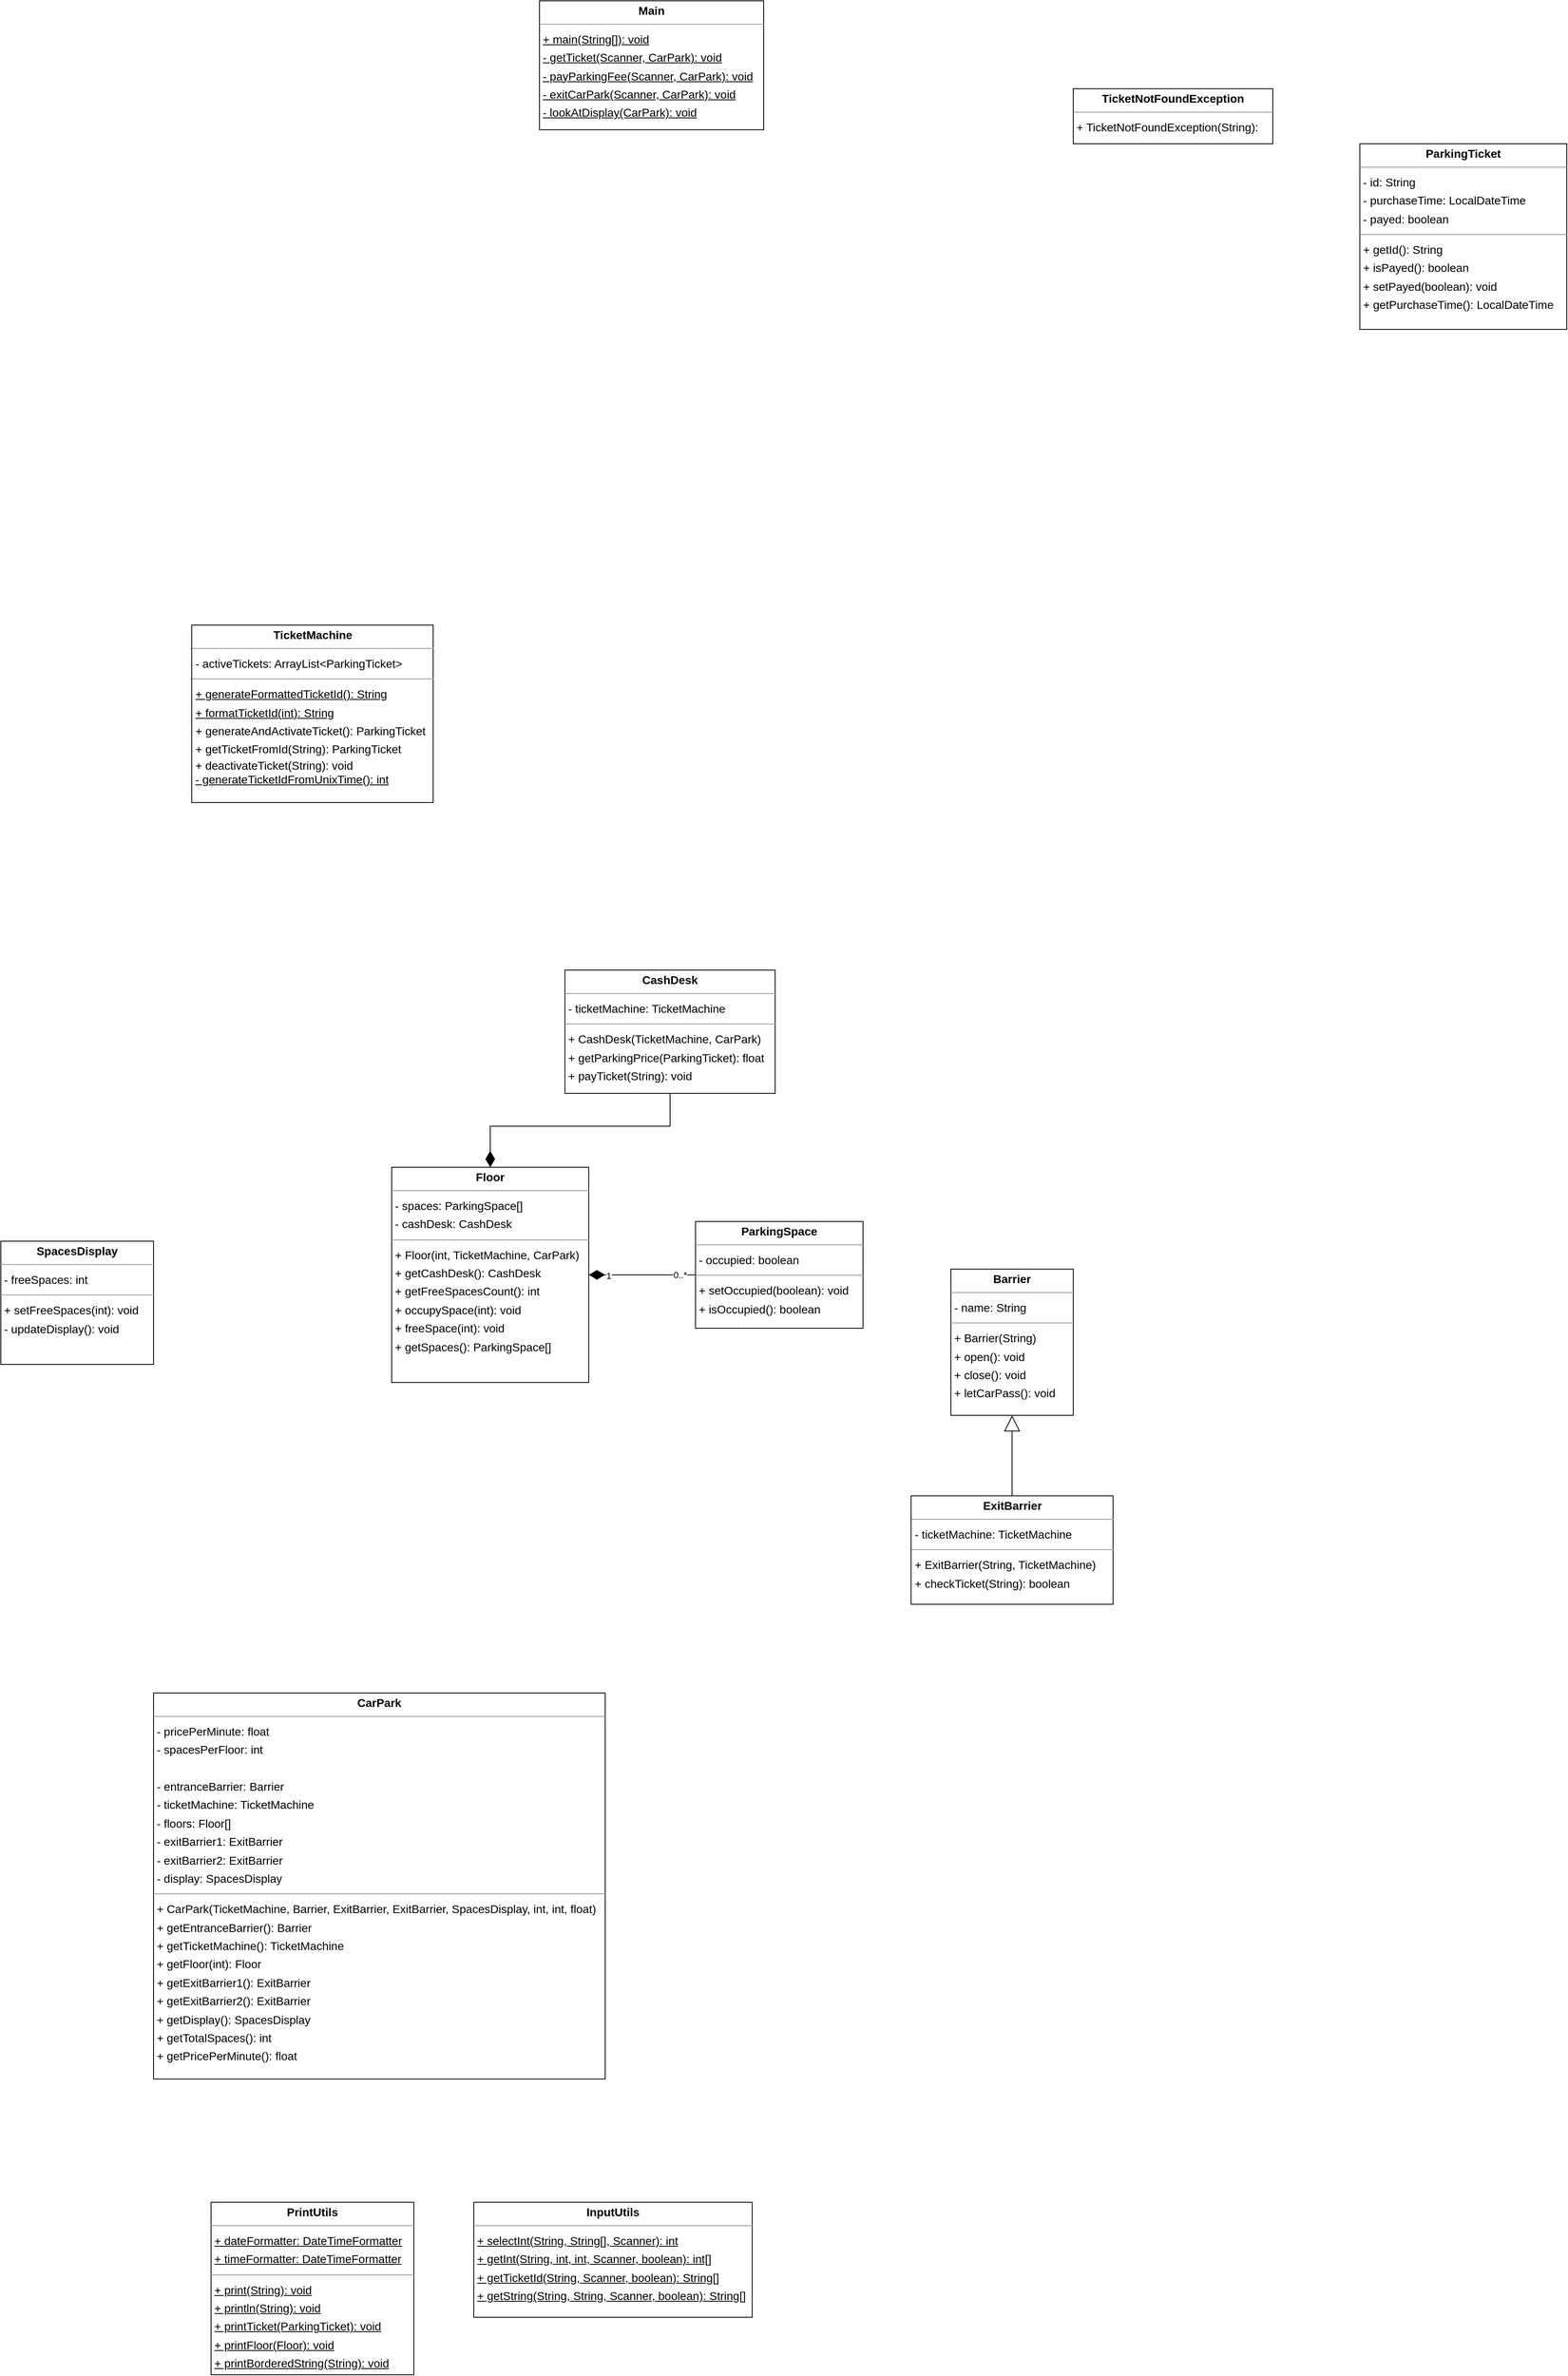 <mxfile version="24.7.7">
  <diagram id="WN4tLgsPIc9OiVL17lst" name="Page-1">
    <mxGraphModel dx="2573" dy="333" grid="1" gridSize="10" guides="1" tooltips="1" connect="1" arrows="1" fold="1" page="0" pageScale="1" pageWidth="1169" pageHeight="827" background="none" math="0" shadow="0">
      <root>
        <mxCell id="0" />
        <mxCell id="1" parent="0" />
        <mxCell id="node10" value="&lt;p style=&quot;margin:0px;margin-top:4px;text-align:center;&quot;&gt;&lt;b&gt;Barrier&lt;/b&gt;&lt;/p&gt;&lt;hr size=&quot;1&quot;&gt;&lt;p style=&quot;margin:0 0 0 4px;line-height:1.6;&quot;&gt;- name: String&lt;/p&gt;&lt;hr size=&quot;1&quot;&gt;&lt;p style=&quot;margin:0 0 0 4px;line-height:1.6;&quot;&gt;+ Barrier(String)&lt;br&gt;&lt;/p&gt;&lt;p style=&quot;margin:0 0 0 4px;line-height:1.6;&quot;&gt;+ open(): void&lt;br&gt;+ close(): void&lt;br&gt;+ letCarPass(): void&lt;/p&gt;" style="verticalAlign=top;align=left;overflow=fill;fontSize=14;fontFamily=Helvetica;html=1;rounded=0;shadow=0;comic=0;labelBackgroundColor=none;strokeWidth=1;" parent="1" vertex="1">
          <mxGeometry x="-569" y="1554" width="149" height="178" as="geometry" />
        </mxCell>
        <mxCell id="node8" value="&lt;p style=&quot;margin:0px;margin-top:4px;text-align:center;&quot;&gt;&lt;b&gt;CarPark&lt;/b&gt;&lt;/p&gt;&lt;hr size=&quot;1&quot;&gt;&lt;p style=&quot;margin:0 0 0 4px;line-height:1.6;&quot;&gt;&lt;/p&gt;&lt;p style=&quot;margin:0 0 0 4px;line-height:1.6;&quot;&gt;- pricePerMinute: float&lt;/p&gt;&lt;p style=&quot;margin:0 0 0 4px;line-height:1.6;&quot;&gt;- spacesPerFloor: int&lt;/p&gt;&lt;p style=&quot;margin:0 0 0 4px;line-height:1.6;&quot;&gt;&lt;br&gt;&lt;/p&gt;&lt;p style=&quot;margin:0 0 0 4px;line-height:1.6;&quot;&gt;- entranceBarrier: Barrier&lt;/p&gt;&lt;p style=&quot;margin:0 0 0 4px;line-height:1.6;&quot;&gt;- ticketMachine: TicketMachine&lt;/p&gt;&lt;p style=&quot;margin:0 0 0 4px;line-height:1.6;&quot;&gt;- floors: Floor[]&lt;/p&gt;&lt;p style=&quot;margin:0 0 0 4px;line-height:1.6;&quot;&gt;- exitBarrier1: ExitBarrier&lt;/p&gt;&lt;p style=&quot;margin:0 0 0 4px;line-height:1.6;&quot;&gt;- exitBarrier2: ExitBarrier&lt;/p&gt;&lt;p style=&quot;margin:0 0 0 4px;line-height:1.6;&quot;&gt;- display: SpacesDisplay&lt;/p&gt;&lt;hr size=&quot;1&quot;&gt;&lt;p style=&quot;margin:0 0 0 4px;line-height:1.6;&quot;&gt;+ CarPark(TicketMachine, Barrier, ExitBarrier, ExitBarrier, SpacesDisplay, int, int, float)&lt;/p&gt;&lt;p style=&quot;margin:0 0 0 4px;line-height:1.6;&quot;&gt;+ getEntranceBarrier(): Barrier&lt;/p&gt;&lt;p style=&quot;margin:0 0 0 4px;line-height:1.6;&quot;&gt;+ getTicketMachine(): TicketMachine&lt;/p&gt;&lt;p style=&quot;margin:0 0 0 4px;line-height:1.6;&quot;&gt;+ getFloor(int): Floor&lt;/p&gt;&lt;p style=&quot;margin:0 0 0 4px;line-height:1.6;&quot;&gt;+ getExitBarrier1(): ExitBarrier&lt;/p&gt;&lt;p style=&quot;margin:0 0 0 4px;line-height:1.6;&quot;&gt;+ getExitBarrier2(): ExitBarrier&lt;/p&gt;&lt;p style=&quot;margin:0 0 0 4px;line-height:1.6;&quot;&gt;+ getDisplay(): SpacesDisplay&lt;/p&gt;&lt;p style=&quot;margin:0 0 0 4px;line-height:1.6;&quot;&gt;+ getTotalSpaces(): int&lt;/p&gt;&lt;p style=&quot;margin:0 0 0 4px;line-height:1.6;&quot;&gt;+ getPricePerMinute(): float&lt;/p&gt;" style="verticalAlign=top;align=left;overflow=fill;fontSize=14;fontFamily=Helvetica;html=1;rounded=0;shadow=0;comic=0;labelBackgroundColor=none;strokeWidth=1;" parent="1" vertex="1">
          <mxGeometry x="-1540" y="2070" width="550" height="470" as="geometry" />
        </mxCell>
        <mxCell id="node9" value="&lt;p style=&quot;margin:0px;margin-top:4px;text-align:center;&quot;&gt;&lt;b&gt;CashDesk&lt;/b&gt;&lt;/p&gt;&lt;hr size=&quot;1&quot;&gt;&lt;p style=&quot;margin:0 0 0 4px;line-height:1.6;&quot;&gt;&lt;/p&gt;&lt;p style=&quot;margin:0 0 0 4px;line-height:1.6;&quot;&gt;- ticketMachine: TicketMachine&lt;/p&gt;&lt;hr size=&quot;1&quot;&gt;&lt;p style=&quot;margin:0 0 0 4px;line-height:1.6;&quot;&gt;+ CashDesk(TicketMachine, CarPark)&lt;/p&gt;&lt;p style=&quot;margin:0 0 0 4px;line-height:1.6;&quot;&gt;+ getParkingPrice(ParkingTicket): float&lt;br&gt;+ payTicket(String): void&lt;/p&gt;" style="verticalAlign=top;align=left;overflow=fill;fontSize=14;fontFamily=Helvetica;html=1;rounded=0;shadow=0;comic=0;labelBackgroundColor=none;strokeWidth=1;" parent="1" vertex="1">
          <mxGeometry x="-1039" y="1190" width="256" height="150" as="geometry" />
        </mxCell>
        <mxCell id="MpRvDz_S4he8FaEKzWim-2" style="edgeStyle=orthogonalEdgeStyle;rounded=0;orthogonalLoop=1;jettySize=auto;html=1;entryX=0.5;entryY=1;entryDx=0;entryDy=0;endArrow=block;endFill=0;endSize=17;" parent="1" source="node1" target="node10" edge="1">
          <mxGeometry relative="1" as="geometry" />
        </mxCell>
        <mxCell id="node1" value="&lt;p style=&quot;margin:0px;margin-top:4px;text-align:center;&quot;&gt;&lt;b&gt;ExitBarrier&lt;/b&gt;&lt;/p&gt;&lt;hr size=&quot;1&quot;&gt;&lt;p style=&quot;margin:0 0 0 4px;line-height:1.6;&quot;&gt;&lt;/p&gt;&lt;p style=&quot;margin:0 0 0 4px;line-height:1.6;&quot;&gt;- ticketMachine: TicketMachine&lt;/p&gt;&lt;hr size=&quot;1&quot;&gt;&lt;p style=&quot;margin:0 0 0 4px;line-height:1.6;&quot;&gt;+ ExitBarrier(String, TicketMachine)&lt;/p&gt;&lt;p style=&quot;margin:0 0 0 4px;line-height:1.6;&quot;&gt;+ checkTicket(String): boolean&lt;/p&gt;" style="verticalAlign=top;align=left;overflow=fill;fontSize=14;fontFamily=Helvetica;html=1;rounded=0;shadow=0;comic=0;labelBackgroundColor=none;strokeWidth=1;" parent="1" vertex="1">
          <mxGeometry x="-617.5" y="1830" width="246" height="132" as="geometry" />
        </mxCell>
        <mxCell id="MpRvDz_S4he8FaEKzWim-3" style="edgeStyle=orthogonalEdgeStyle;rounded=0;orthogonalLoop=1;jettySize=auto;html=1;entryX=0;entryY=0.5;entryDx=0;entryDy=0;startArrow=diamondThin;startFill=1;startSize=17;endArrow=none;endFill=0;" parent="1" source="node11" target="node12" edge="1">
          <mxGeometry relative="1" as="geometry" />
        </mxCell>
        <mxCell id="MpRvDz_S4he8FaEKzWim-4" value="1" style="edgeLabel;html=1;align=center;verticalAlign=middle;resizable=0;points=[];" parent="MpRvDz_S4he8FaEKzWim-3" vertex="1" connectable="0">
          <mxGeometry x="-0.641" y="-3" relative="1" as="geometry">
            <mxPoint y="-2" as="offset" />
          </mxGeometry>
        </mxCell>
        <mxCell id="MpRvDz_S4he8FaEKzWim-5" value="0..*" style="edgeLabel;html=1;align=center;verticalAlign=middle;resizable=0;points=[];" parent="MpRvDz_S4he8FaEKzWim-3" vertex="1" connectable="0">
          <mxGeometry x="0.71" y="-1" relative="1" as="geometry">
            <mxPoint y="-1" as="offset" />
          </mxGeometry>
        </mxCell>
        <mxCell id="MpRvDz_S4he8FaEKzWim-6" style="edgeStyle=orthogonalEdgeStyle;rounded=0;orthogonalLoop=1;jettySize=auto;html=1;entryX=0.5;entryY=1;entryDx=0;entryDy=0;startArrow=diamondThin;startFill=1;startSize=17;endArrow=none;endFill=0;" parent="1" source="node11" target="node9" edge="1">
          <mxGeometry relative="1" as="geometry" />
        </mxCell>
        <mxCell id="node11" value="&lt;p style=&quot;margin:0px;margin-top:4px;text-align:center;&quot;&gt;&lt;b&gt;Floor&lt;/b&gt;&lt;/p&gt;&lt;hr size=&quot;1&quot;&gt;&lt;p style=&quot;margin:0 0 0 4px;line-height:1.6;&quot;&gt;- spaces: ParkingSpace[]&lt;br&gt;- cashDesk: CashDesk&lt;/p&gt;&lt;hr size=&quot;1&quot;&gt;&lt;p style=&quot;margin:0 0 0 4px;line-height:1.6;&quot;&gt;+ Floor(int, TicketMachine, CarPark)&lt;br&gt;&lt;/p&gt;&lt;p style=&quot;margin:0 0 0 4px;line-height:1.6;&quot;&gt;+ getCashDesk(): CashDesk&lt;br&gt;+ getFreeSpacesCount(): int&lt;br&gt;+ occupySpace(int): void&lt;br&gt;+ freeSpace(int): void&lt;br&gt;+ getSpaces(): ParkingSpace[]&lt;/p&gt;" style="verticalAlign=top;align=left;overflow=fill;fontSize=14;fontFamily=Helvetica;html=1;rounded=0;shadow=0;comic=0;labelBackgroundColor=none;strokeWidth=1;" parent="1" vertex="1">
          <mxGeometry x="-1250" y="1430" width="240" height="262" as="geometry" />
        </mxCell>
        <mxCell id="node7" value="&lt;p style=&quot;margin:0px;margin-top:4px;text-align:center;&quot;&gt;&lt;b&gt;InputUtils&lt;/b&gt;&lt;/p&gt;&lt;hr size=&quot;1&quot;&gt;&lt;p style=&quot;margin:0 0 0 4px;line-height:1.6;&quot;&gt;&lt;u&gt;+ selectInt(String, String[], Scanner): int&lt;/u&gt;&lt;/p&gt;&lt;p style=&quot;margin:0 0 0 4px;line-height:1.6;&quot;&gt;&lt;u&gt;+ getInt(String, int, int, Scanner, boolean): int[]&lt;br&gt;&lt;/u&gt;&lt;/p&gt;&lt;p style=&quot;margin:0 0 0 4px;line-height:1.6;&quot;&gt;&lt;u&gt;+ getTicketId(String, Scanner, boolean): String[]&lt;br&gt;+ getString(String, String, Scanner, boolean): String[]&lt;/u&gt;&lt;br&gt;&lt;/p&gt;" style="verticalAlign=top;align=left;overflow=fill;fontSize=14;fontFamily=Helvetica;html=1;rounded=0;shadow=0;comic=0;labelBackgroundColor=none;strokeWidth=1;" parent="1" vertex="1">
          <mxGeometry x="-1150" y="2690" width="339" height="140" as="geometry" />
        </mxCell>
        <mxCell id="node0" value="&lt;p style=&quot;margin:0px;margin-top:4px;text-align:center;&quot;&gt;&lt;b&gt;Main&lt;/b&gt;&lt;/p&gt;&lt;hr size=&quot;1&quot;&gt;&lt;p style=&quot;margin:0 0 0 4px;line-height:1.6;&quot;&gt;&lt;u&gt;+ main(String[]): void&lt;br&gt;&lt;/u&gt;&lt;/p&gt;&lt;p style=&quot;margin:0 0 0 4px;line-height:1.6;&quot;&gt;&lt;u&gt;- getTicket(Scanner, CarPark): void&lt;br&gt;&lt;/u&gt;&lt;/p&gt;&lt;p style=&quot;margin:0 0 0 4px;line-height:1.6;&quot;&gt;&lt;u&gt;- payParkingFee(Scanner, CarPark): void&lt;br&gt;- exitCarPark(Scanner, CarPark): void&lt;/u&gt;&lt;/p&gt;&lt;p style=&quot;margin:0 0 0 4px;line-height:1.6;&quot;&gt;&lt;u&gt;- lookAtDisplay(CarPark): void&lt;/u&gt;&lt;br&gt;&lt;/p&gt;" style="verticalAlign=top;align=left;overflow=fill;fontSize=14;fontFamily=Helvetica;html=1;rounded=0;shadow=0;comic=0;labelBackgroundColor=none;strokeWidth=1;" parent="1" vertex="1">
          <mxGeometry x="-1070" y="10" width="273" height="157" as="geometry" />
        </mxCell>
        <mxCell id="node12" value="&lt;p style=&quot;margin:0px;margin-top:4px;text-align:center;&quot;&gt;&lt;b&gt;ParkingSpace&lt;/b&gt;&lt;/p&gt;&lt;hr size=&quot;1&quot;&gt;&lt;p style=&quot;margin:0 0 0 4px;line-height:1.6;&quot;&gt;&lt;/p&gt;&lt;p style=&quot;margin:0 0 0 4px;line-height:1.6;&quot;&gt;- occupied: boolean&lt;/p&gt;&lt;hr size=&quot;1&quot;&gt;&lt;p style=&quot;margin:0 0 0 4px;line-height:1.6;&quot;&gt;+ setOccupied(boolean): void&lt;br&gt;+ isOccupied(): boolean&lt;/p&gt;" style="verticalAlign=top;align=left;overflow=fill;fontSize=14;fontFamily=Helvetica;html=1;rounded=0;shadow=0;comic=0;labelBackgroundColor=none;strokeWidth=1;" parent="1" vertex="1">
          <mxGeometry x="-880" y="1496" width="204" height="130" as="geometry" />
        </mxCell>
        <mxCell id="node6" value="&lt;p style=&quot;margin:0px;margin-top:4px;text-align:center;&quot;&gt;&lt;b&gt;ParkingTicket&lt;/b&gt;&lt;/p&gt;&lt;hr size=&quot;1&quot;&gt;&lt;p style=&quot;margin:0 0 0 4px;line-height:1.6;&quot;&gt;&lt;/p&gt;&lt;p style=&quot;margin:0 0 0 4px;line-height:1.6;&quot;&gt;- id: String&lt;br&gt;- purchaseTime: LocalDateTime&lt;br&gt;- payed: boolean&lt;/p&gt;&lt;hr size=&quot;1&quot;&gt;&lt;p style=&quot;margin:0 0 0 4px;line-height:1.6;&quot;&gt;+ getId(): String&lt;/p&gt;&lt;p style=&quot;margin:0 0 0 4px;line-height:1.6;&quot;&gt;+ isPayed(): boolean&lt;br&gt;+ setPayed(boolean): void&lt;br&gt;+ getPurchaseTime(): LocalDateTime&lt;br&gt;&lt;/p&gt;" style="verticalAlign=top;align=left;overflow=fill;fontSize=14;fontFamily=Helvetica;html=1;rounded=0;shadow=0;comic=0;labelBackgroundColor=none;strokeWidth=1;" parent="1" vertex="1">
          <mxGeometry x="-71" y="184" width="252" height="226" as="geometry" />
        </mxCell>
        <mxCell id="node3" value="&lt;p style=&quot;margin:0px;margin-top:4px;text-align:center;&quot;&gt;&lt;b&gt;PrintUtils&lt;/b&gt;&lt;/p&gt;&lt;hr size=&quot;1&quot;&gt;&lt;p style=&quot;margin:0 0 0 4px;line-height:1.6;&quot;&gt;&lt;/p&gt;&lt;p style=&quot;margin:0 0 0 4px;line-height:1.6;&quot;&gt;&lt;u&gt;+ dateFormatter: DateTimeFormatter&lt;br&gt;+ timeFormatter: DateTimeFormatter&lt;/u&gt;&lt;/p&gt;&lt;hr size=&quot;1&quot;&gt;&lt;p style=&quot;margin:0 0 0 4px;line-height:1.6;&quot;&gt;&lt;u&gt;+ print(String): void&lt;br&gt;+ println(String): void&lt;br&gt;+ printTicket(ParkingTicket): void&lt;br&gt;+ printFloor(Floor): void&lt;br&gt;+ printBorderedString(String): void&lt;/u&gt;&lt;/p&gt;" style="verticalAlign=top;align=left;overflow=fill;fontSize=14;fontFamily=Helvetica;html=1;rounded=0;shadow=0;comic=0;labelBackgroundColor=none;strokeWidth=1;" parent="1" vertex="1">
          <mxGeometry x="-1470" y="2690" width="247" height="210" as="geometry" />
        </mxCell>
        <mxCell id="node4" value="&lt;p style=&quot;margin:0px;margin-top:4px;text-align:center;&quot;&gt;&lt;b&gt;SpacesDisplay&lt;/b&gt;&lt;/p&gt;&lt;hr size=&quot;1&quot;&gt;&lt;p style=&quot;margin:0 0 0 4px;line-height:1.6;&quot;&gt;&lt;/p&gt;&lt;p style=&quot;margin:0 0 0 4px;line-height:1.6;&quot;&gt;- freeSpaces: int&lt;/p&gt;&lt;hr size=&quot;1&quot;&gt;&lt;p style=&quot;margin:0 0 0 4px;line-height:1.6;&quot;&gt;&lt;span style=&quot;background-color: initial;&quot;&gt;+ setFreeSpaces(int): void&lt;/span&gt;&lt;br&gt;&lt;/p&gt;&lt;p style=&quot;margin:0 0 0 4px;line-height:1.6;&quot;&gt;- updateDisplay(): void&lt;/p&gt;" style="verticalAlign=top;align=left;overflow=fill;fontSize=14;fontFamily=Helvetica;html=1;rounded=0;shadow=0;comic=0;labelBackgroundColor=none;strokeWidth=1;" parent="1" vertex="1">
          <mxGeometry x="-1726" y="1520" width="186" height="150" as="geometry" />
        </mxCell>
        <mxCell id="node5" value="&lt;p style=&quot;margin:0px;margin-top:4px;text-align:center;&quot;&gt;&lt;b&gt;TicketMachine&lt;/b&gt;&lt;/p&gt;&lt;hr size=&quot;1&quot;&gt;&lt;p style=&quot;margin:0 0 0 4px;line-height:1.6;&quot;&gt;&lt;/p&gt;&lt;p style=&quot;margin:0 0 0 4px;line-height:1.6;&quot;&gt;- activeTickets: ArrayList&amp;lt;ParkingTicket&amp;gt;&lt;/p&gt;&lt;hr size=&quot;1&quot;&gt;&lt;p style=&quot;margin:0 0 0 4px;line-height:1.6;&quot;&gt;&lt;u&gt;+ generateFormattedTicketId(): String&lt;/u&gt;&lt;/p&gt;&lt;p style=&quot;margin:0 0 0 4px;line-height:1.6;&quot;&gt;&lt;u&gt;+ formatTicketId(int): String&lt;/u&gt;&lt;br&gt;+ generateAndActivateTicket(): ParkingTicket&lt;br&gt;+ getTicketFromId(String): ParkingTicket&lt;/p&gt;&amp;nbsp;+ deactivateTicket(String): void&lt;div&gt;&amp;nbsp;&lt;u&gt;- generateTicketIdFromUnixTime(): int&lt;/u&gt;&lt;/div&gt;" style="verticalAlign=top;align=left;overflow=fill;fontSize=14;fontFamily=Helvetica;html=1;rounded=0;shadow=0;comic=0;labelBackgroundColor=none;strokeWidth=1;" parent="1" vertex="1">
          <mxGeometry x="-1493.5" y="770" width="294" height="216" as="geometry" />
        </mxCell>
        <mxCell id="node2" value="&lt;p style=&quot;margin:0px;margin-top:4px;text-align:center;&quot;&gt;&lt;b&gt;TicketNotFoundException&lt;/b&gt;&lt;/p&gt;&lt;hr size=&quot;1&quot;/&gt;&lt;p style=&quot;margin:0 0 0 4px;line-height:1.6;&quot;&gt;+ TicketNotFoundException(String): &lt;/p&gt;" style="verticalAlign=top;align=left;overflow=fill;fontSize=14;fontFamily=Helvetica;html=1;rounded=0;shadow=0;comic=0;labelBackgroundColor=none;strokeWidth=1;" parent="1" vertex="1">
          <mxGeometry x="-420" y="117" width="243" height="67" as="geometry" />
        </mxCell>
      </root>
    </mxGraphModel>
  </diagram>
</mxfile>
